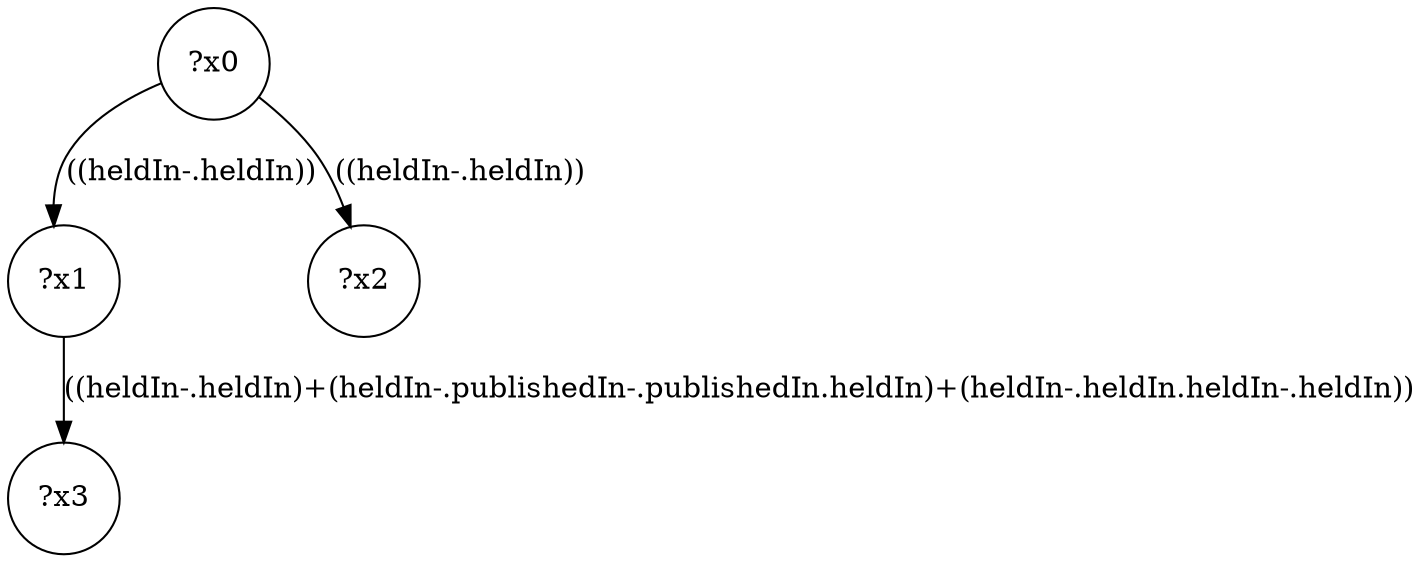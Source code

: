digraph g {
	x0 [shape=circle, label="?x0"];
	x1 [shape=circle, label="?x1"];
	x0 -> x1 [label="((heldIn-.heldIn))"];
	x2 [shape=circle, label="?x2"];
	x0 -> x2 [label="((heldIn-.heldIn))"];
	x3 [shape=circle, label="?x3"];
	x1 -> x3 [label="((heldIn-.heldIn)+(heldIn-.publishedIn-.publishedIn.heldIn)+(heldIn-.heldIn.heldIn-.heldIn))"];
}

